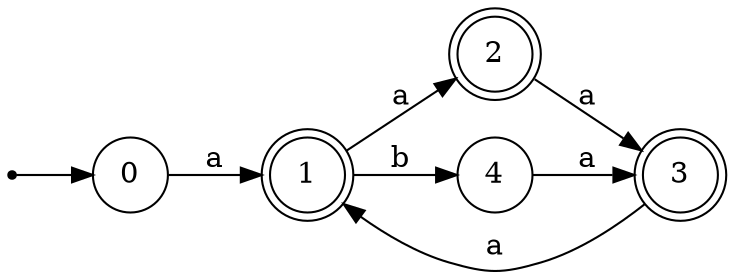 digraph finite_state_machine {
    rankdir=LR;
    size="30,20";
    node [shape = point]; "dummy0"
    node [shape = circle]; "0";
    "dummy0" -> "0";
    node [shape = doublecircle]; "1";
    node [shape = doublecircle]; "2";
    node [shape = doublecircle]; "3";
    node [shape = circle]; "4";
    "0" -> "1" [label = "a"];
    "1" -> "2" [label = "a"];
    "1" -> "4" [label = "b"];
    "2" -> "3" [label = "a"];
    "3" -> "1" [label = "a"];
    "4" -> "3" [label = "a"];
}

